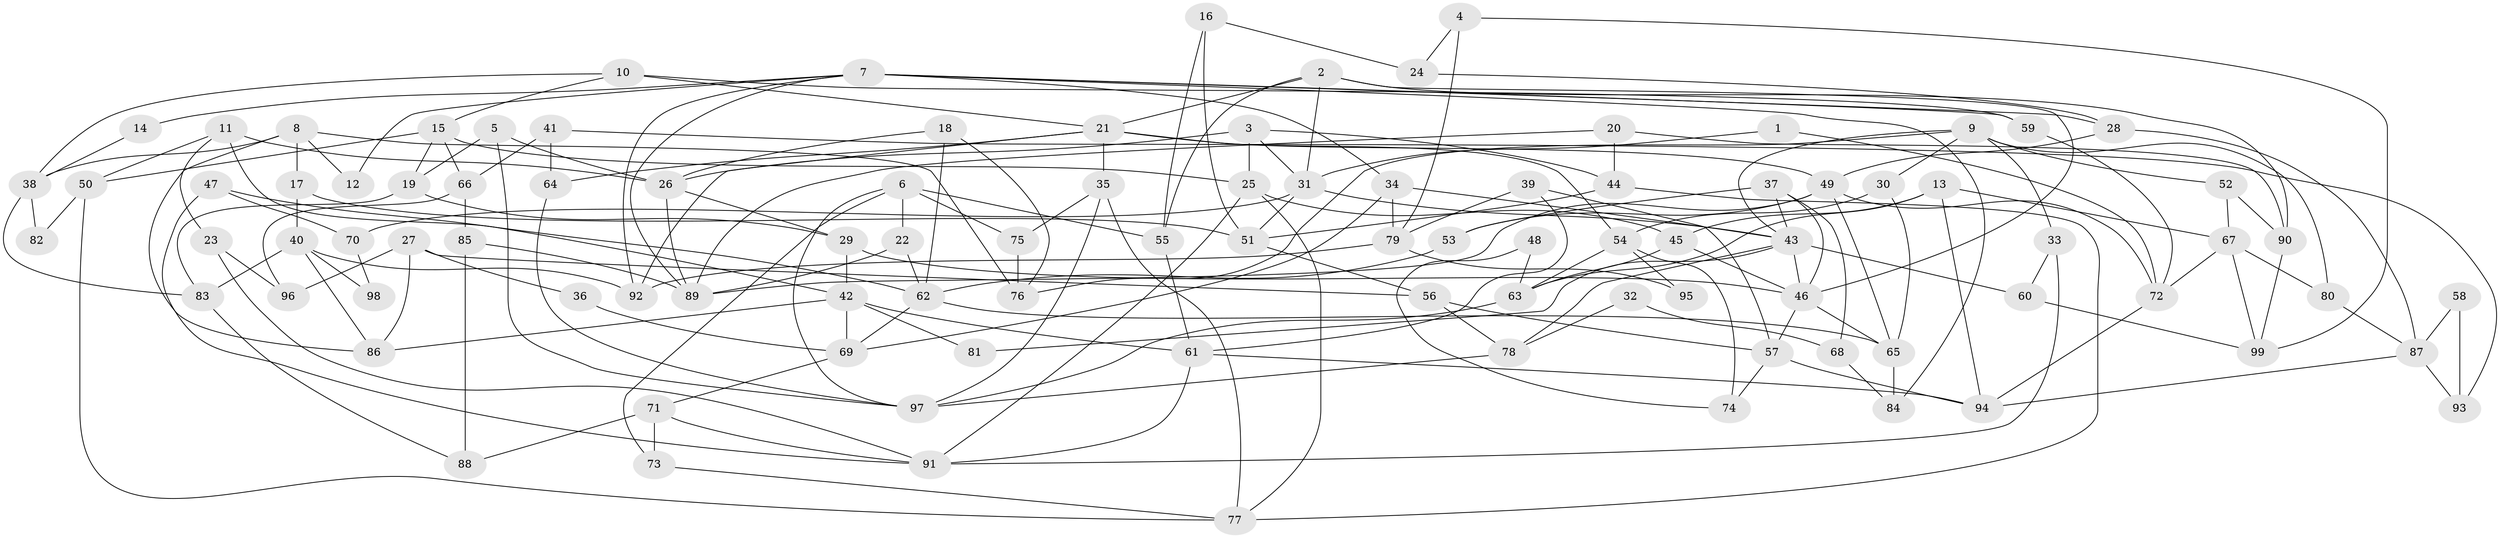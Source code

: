 // coarse degree distribution, {5: 0.23333333333333334, 6: 0.2, 8: 0.06666666666666667, 9: 0.03333333333333333, 12: 0.03333333333333333, 13: 0.06666666666666667, 7: 0.03333333333333333, 15: 0.03333333333333333, 11: 0.03333333333333333, 3: 0.03333333333333333, 10: 0.06666666666666667, 2: 0.1, 4: 0.06666666666666667}
// Generated by graph-tools (version 1.1) at 2025/18/03/04/25 18:18:36]
// undirected, 99 vertices, 198 edges
graph export_dot {
graph [start="1"]
  node [color=gray90,style=filled];
  1;
  2;
  3;
  4;
  5;
  6;
  7;
  8;
  9;
  10;
  11;
  12;
  13;
  14;
  15;
  16;
  17;
  18;
  19;
  20;
  21;
  22;
  23;
  24;
  25;
  26;
  27;
  28;
  29;
  30;
  31;
  32;
  33;
  34;
  35;
  36;
  37;
  38;
  39;
  40;
  41;
  42;
  43;
  44;
  45;
  46;
  47;
  48;
  49;
  50;
  51;
  52;
  53;
  54;
  55;
  56;
  57;
  58;
  59;
  60;
  61;
  62;
  63;
  64;
  65;
  66;
  67;
  68;
  69;
  70;
  71;
  72;
  73;
  74;
  75;
  76;
  77;
  78;
  79;
  80;
  81;
  82;
  83;
  84;
  85;
  86;
  87;
  88;
  89;
  90;
  91;
  92;
  93;
  94;
  95;
  96;
  97;
  98;
  99;
  1 -- 31;
  1 -- 72;
  2 -- 31;
  2 -- 55;
  2 -- 21;
  2 -- 46;
  2 -- 90;
  3 -- 26;
  3 -- 44;
  3 -- 25;
  3 -- 31;
  4 -- 79;
  4 -- 24;
  4 -- 99;
  5 -- 19;
  5 -- 97;
  5 -- 26;
  6 -- 97;
  6 -- 73;
  6 -- 22;
  6 -- 55;
  6 -- 75;
  7 -- 34;
  7 -- 28;
  7 -- 12;
  7 -- 14;
  7 -- 59;
  7 -- 84;
  7 -- 89;
  7 -- 92;
  8 -- 86;
  8 -- 17;
  8 -- 12;
  8 -- 38;
  8 -- 76;
  9 -- 43;
  9 -- 76;
  9 -- 30;
  9 -- 33;
  9 -- 52;
  9 -- 80;
  10 -- 59;
  10 -- 21;
  10 -- 15;
  10 -- 38;
  11 -- 50;
  11 -- 26;
  11 -- 23;
  11 -- 42;
  13 -- 45;
  13 -- 67;
  13 -- 63;
  13 -- 94;
  14 -- 38;
  15 -- 25;
  15 -- 19;
  15 -- 50;
  15 -- 66;
  16 -- 55;
  16 -- 51;
  16 -- 24;
  17 -- 40;
  17 -- 51;
  18 -- 26;
  18 -- 62;
  18 -- 76;
  19 -- 29;
  19 -- 83;
  20 -- 90;
  20 -- 89;
  20 -- 44;
  21 -- 49;
  21 -- 35;
  21 -- 54;
  21 -- 64;
  21 -- 92;
  22 -- 89;
  22 -- 62;
  23 -- 96;
  23 -- 91;
  24 -- 28;
  25 -- 91;
  25 -- 45;
  25 -- 77;
  26 -- 29;
  26 -- 89;
  27 -- 86;
  27 -- 56;
  27 -- 36;
  27 -- 96;
  28 -- 49;
  28 -- 87;
  29 -- 46;
  29 -- 42;
  30 -- 54;
  30 -- 65;
  31 -- 51;
  31 -- 43;
  31 -- 70;
  32 -- 78;
  32 -- 68;
  33 -- 60;
  33 -- 91;
  34 -- 79;
  34 -- 43;
  34 -- 69;
  35 -- 75;
  35 -- 77;
  35 -- 97;
  36 -- 69;
  37 -- 43;
  37 -- 46;
  37 -- 53;
  37 -- 68;
  38 -- 82;
  38 -- 83;
  39 -- 57;
  39 -- 61;
  39 -- 79;
  40 -- 83;
  40 -- 92;
  40 -- 86;
  40 -- 98;
  41 -- 66;
  41 -- 64;
  41 -- 93;
  42 -- 69;
  42 -- 61;
  42 -- 81;
  42 -- 86;
  43 -- 46;
  43 -- 60;
  43 -- 78;
  43 -- 81;
  44 -- 77;
  44 -- 51;
  45 -- 46;
  45 -- 63;
  46 -- 65;
  46 -- 57;
  47 -- 91;
  47 -- 62;
  47 -- 70;
  48 -- 74;
  48 -- 63;
  49 -- 53;
  49 -- 89;
  49 -- 65;
  49 -- 72;
  50 -- 77;
  50 -- 82;
  51 -- 56;
  52 -- 90;
  52 -- 67;
  53 -- 62;
  54 -- 63;
  54 -- 74;
  54 -- 95;
  55 -- 61;
  56 -- 78;
  56 -- 57;
  57 -- 94;
  57 -- 74;
  58 -- 93;
  58 -- 87;
  59 -- 72;
  60 -- 99;
  61 -- 91;
  61 -- 94;
  62 -- 65;
  62 -- 69;
  63 -- 97;
  64 -- 97;
  65 -- 84;
  66 -- 85;
  66 -- 96;
  67 -- 72;
  67 -- 80;
  67 -- 99;
  68 -- 84;
  69 -- 71;
  70 -- 98;
  71 -- 91;
  71 -- 73;
  71 -- 88;
  72 -- 94;
  73 -- 77;
  75 -- 76;
  78 -- 97;
  79 -- 92;
  79 -- 95;
  80 -- 87;
  83 -- 88;
  85 -- 88;
  85 -- 89;
  87 -- 94;
  87 -- 93;
  90 -- 99;
}
